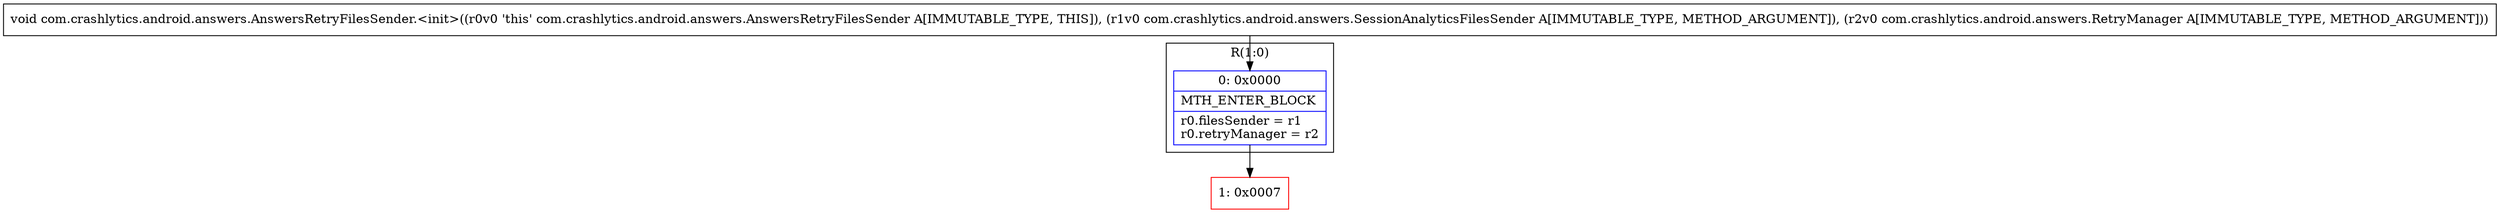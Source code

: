 digraph "CFG forcom.crashlytics.android.answers.AnswersRetryFilesSender.\<init\>(Lcom\/crashlytics\/android\/answers\/SessionAnalyticsFilesSender;Lcom\/crashlytics\/android\/answers\/RetryManager;)V" {
subgraph cluster_Region_506668434 {
label = "R(1:0)";
node [shape=record,color=blue];
Node_0 [shape=record,label="{0\:\ 0x0000|MTH_ENTER_BLOCK\l|r0.filesSender = r1\lr0.retryManager = r2\l}"];
}
Node_1 [shape=record,color=red,label="{1\:\ 0x0007}"];
MethodNode[shape=record,label="{void com.crashlytics.android.answers.AnswersRetryFilesSender.\<init\>((r0v0 'this' com.crashlytics.android.answers.AnswersRetryFilesSender A[IMMUTABLE_TYPE, THIS]), (r1v0 com.crashlytics.android.answers.SessionAnalyticsFilesSender A[IMMUTABLE_TYPE, METHOD_ARGUMENT]), (r2v0 com.crashlytics.android.answers.RetryManager A[IMMUTABLE_TYPE, METHOD_ARGUMENT])) }"];
MethodNode -> Node_0;
Node_0 -> Node_1;
}

